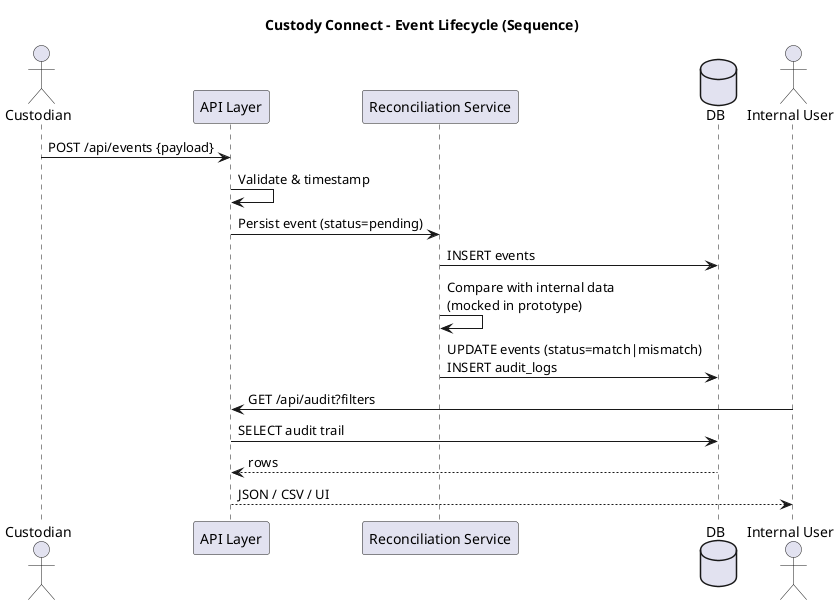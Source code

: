 @startuml
title Custody Connect - Event Lifecycle (Sequence)

actor Custodian as C
participant "API Layer" as API
participant "Reconciliation Service" as S
database DB
actor "Internal User" as U

C -> API : POST /api/events {payload}
API -> API : Validate & timestamp
API -> S : Persist event (status=pending)
S -> DB : INSERT events
S -> S : Compare with internal data\n(mocked in prototype)
S -> DB : UPDATE events (status=match|mismatch)\nINSERT audit_logs

U -> API : GET /api/audit?filters
API -> DB : SELECT audit trail
DB --> API : rows
API --> U : JSON / CSV / UI

@enduml

